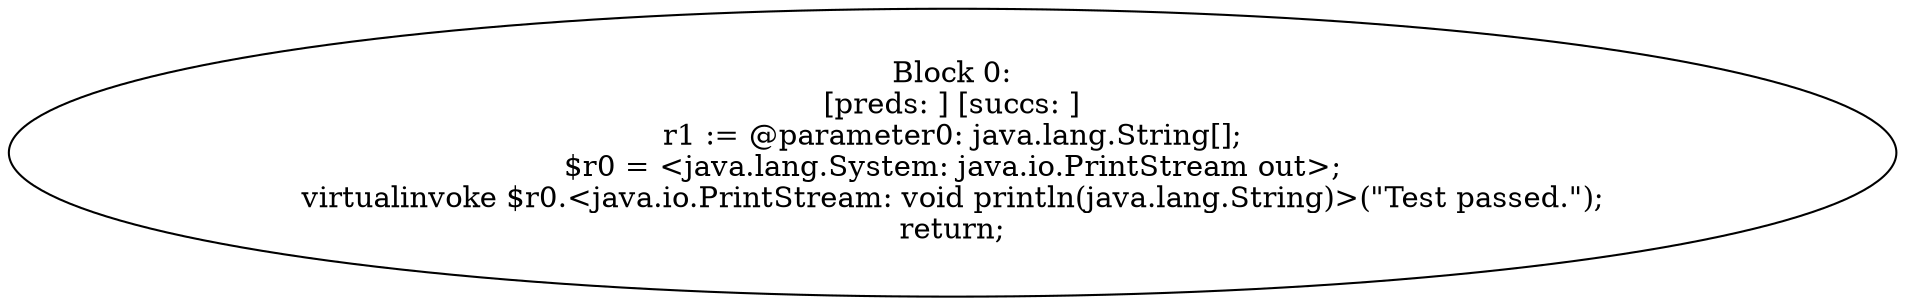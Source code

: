 digraph "unitGraph" {
    "Block 0:
[preds: ] [succs: ]
r1 := @parameter0: java.lang.String[];
$r0 = <java.lang.System: java.io.PrintStream out>;
virtualinvoke $r0.<java.io.PrintStream: void println(java.lang.String)>(\"Test passed.\");
return;
"
}
